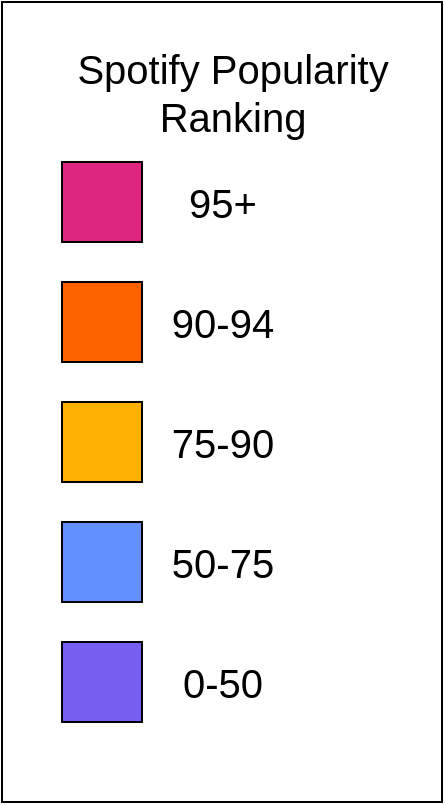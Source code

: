 <mxfile version="14.6.11" type="device"><diagram id="WEd2sBGNF3n1MU64RnIV" name="Page-1"><mxGraphModel dx="945" dy="589" grid="1" gridSize="10" guides="1" tooltips="1" connect="1" arrows="1" fold="1" page="1" pageScale="1" pageWidth="850" pageHeight="1100" math="0" shadow="0"><root><mxCell id="0"/><mxCell id="1" parent="0"/><mxCell id="qK3BhI0wM85XhmMCtaMQ-14" value="" style="rounded=0;whiteSpace=wrap;html=1;fontSize=20;fillColor=#FFFFFF;" vertex="1" parent="1"><mxGeometry x="110" y="40" width="220" height="400" as="geometry"/></mxCell><mxCell id="qK3BhI0wM85XhmMCtaMQ-1" value="" style="whiteSpace=wrap;html=1;aspect=fixed;fillColor=#DC267F;" vertex="1" parent="1"><mxGeometry x="140" y="120" width="40" height="40" as="geometry"/></mxCell><mxCell id="qK3BhI0wM85XhmMCtaMQ-2" value="" style="whiteSpace=wrap;html=1;aspect=fixed;fillColor=#FE6100;" vertex="1" parent="1"><mxGeometry x="140" y="180" width="40" height="40" as="geometry"/></mxCell><mxCell id="qK3BhI0wM85XhmMCtaMQ-3" value="" style="whiteSpace=wrap;html=1;aspect=fixed;fillColor=#FFB000;" vertex="1" parent="1"><mxGeometry x="140" y="240" width="40" height="40" as="geometry"/></mxCell><mxCell id="qK3BhI0wM85XhmMCtaMQ-4" value="" style="whiteSpace=wrap;html=1;aspect=fixed;fillColor=#648FFF;" vertex="1" parent="1"><mxGeometry x="140" y="300" width="40" height="40" as="geometry"/></mxCell><mxCell id="qK3BhI0wM85XhmMCtaMQ-5" value="" style="whiteSpace=wrap;html=1;aspect=fixed;fillColor=#785EF0;" vertex="1" parent="1"><mxGeometry x="140" y="360" width="40" height="40" as="geometry"/></mxCell><mxCell id="qK3BhI0wM85XhmMCtaMQ-6" value="95+" style="text;html=1;align=center;verticalAlign=middle;resizable=0;points=[];autosize=1;strokeColor=none;fontSize=20;" vertex="1" parent="1"><mxGeometry x="195" y="125" width="50" height="30" as="geometry"/></mxCell><mxCell id="qK3BhI0wM85XhmMCtaMQ-9" value="90-94&lt;span style=&quot;color: rgba(0 , 0 , 0 , 0) ; font-family: monospace ; font-size: 0px&quot;&gt;%3CmxGraphModel%3E%3Croot%3E%3CmxCell%20id%3D%220%22%2F%3E%3CmxCell%20id%3D%221%22%20parent%3D%220%22%2F%3E%3CmxCell%20id%3D%222%22%20value%3D%2295%2B%22%20style%3D%22text%3Bhtml%3D1%3Balign%3Dcenter%3BverticalAlign%3Dmiddle%3Bresizable%3D0%3Bpoints%3D%5B%5D%3Bautosize%3D1%3BstrokeColor%3Dnone%3BfontSize%3D20%3B%22%20vertex%3D%221%22%20parent%3D%221%22%3E%3CmxGeometry%20x%3D%22195%22%20y%3D%22125%22%20width%3D%2250%22%20height%3D%2230%22%20as%3D%22geometry%22%2F%3E%3C%2FmxCell%3E%3C%2Froot%3E%3C%2FmxGraphModel%3E&lt;/span&gt;" style="text;html=1;align=center;verticalAlign=middle;resizable=0;points=[];autosize=1;strokeColor=none;fontSize=20;" vertex="1" parent="1"><mxGeometry x="185" y="180" width="70" height="40" as="geometry"/></mxCell><mxCell id="qK3BhI0wM85XhmMCtaMQ-10" value="75-90" style="text;html=1;align=center;verticalAlign=middle;resizable=0;points=[];autosize=1;strokeColor=none;fontSize=20;" vertex="1" parent="1"><mxGeometry x="185" y="245" width="70" height="30" as="geometry"/></mxCell><mxCell id="qK3BhI0wM85XhmMCtaMQ-11" value="50-75" style="text;html=1;align=center;verticalAlign=middle;resizable=0;points=[];autosize=1;strokeColor=none;fontSize=20;" vertex="1" parent="1"><mxGeometry x="185" y="305" width="70" height="30" as="geometry"/></mxCell><mxCell id="qK3BhI0wM85XhmMCtaMQ-12" value="0-50" style="text;html=1;align=center;verticalAlign=middle;resizable=0;points=[];autosize=1;strokeColor=none;fontSize=20;" vertex="1" parent="1"><mxGeometry x="190" y="365" width="60" height="30" as="geometry"/></mxCell><mxCell id="qK3BhI0wM85XhmMCtaMQ-13" value="Spotify Popularity &lt;br&gt;Ranking" style="text;html=1;align=center;verticalAlign=middle;resizable=0;points=[];autosize=1;strokeColor=none;fontSize=20;" vertex="1" parent="1"><mxGeometry x="140" y="60" width="170" height="50" as="geometry"/></mxCell></root></mxGraphModel></diagram></mxfile>
